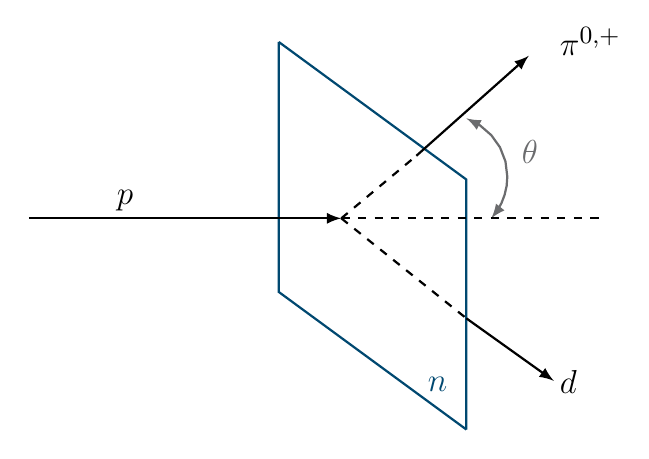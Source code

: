 \tikzset{%
  >=latex, % option for nice arrows
  inner sep=0pt,%
  outer sep=2pt,%
  mark coordinate/.style={inner sep=0pt,outer sep=0pt,minimum size=3pt,
    fill=black,circle}%
}\begin{tikzpicture}[y=-1cm]
  \sf
  \definecolor{red}{RGB}{221,42,43}
  \definecolor{green}{RGB}{132,184,24}
  \definecolor{blue}{RGB}{0,72,112}
  \definecolor{orange}{RGB}{192,128,64}
  \definecolor{gray}{RGB}{107,108,110}


  \draw[thick,blue] (3.2,22.993) -- (3.2,26.168) -- (5.582,27.915);
  \draw[thick,blue] (5.582,27.915) -- (5.582,24.74) -- (3.2,22.993);
  \path (5.023,27.438) node[text=blue,anchor=base west] {\fontsize{13.0}{15.6}\selectfont{}$n$};

\begin{scope}[yshift=-5pt]
  \draw[thick,gray,<->] (5.582,23.787) -- (5.755,23.876) -- (5.899,24.001) -- (6.009,24.155) -- (6.079,24.335) -- (6.102,24.528) -- (6.094,24.644) -- (6.068,24.759) -- (6.028,24.864) -- (5.971,24.966) -- (5.899,25.057);
  \draw[thick,black,dashed] (3.994,25.057) -- (5.582,26.327);
  \draw[thick,black,->] (5.582,26.327) -- (6.693,27.121);
  \draw[thick,black,dashed] (3.994,25.057) -- (7.328,25.057);
  \draw[thick,black,->] (0.025,25.057) -- (3.994,25.057);
  \draw[thick,black,dashed] (3.994,25.057) -- (4.947,24.263);
  \draw[thick,black,->] (4.947,24.263) -- (6.375,22.993);

  \path (1.072,24.881) node[text=black,anchor=base west] {\fontsize{13.0}{15.6}\selectfont{}$p$};
  \path (6.7,22.993) node[text=black,anchor=base west] {\fontsize{13.0}{15.6}\selectfont{}$\pi^{0,+}$};
  \path (6.7,27.28) node[text=black,anchor=base west] {\fontsize{13.0}{15.6}\selectfont{}$d$};
  \path (6.217,24.363) node[text=gray,anchor=base west] {\fontsize{13.0}{15.6}\selectfont{}$\theta$};
\end{scope}

\end{tikzpicture}%

%% Configure (x)emacs for this file ...
%% Local Variables:
%% mode: latex
%% End:
